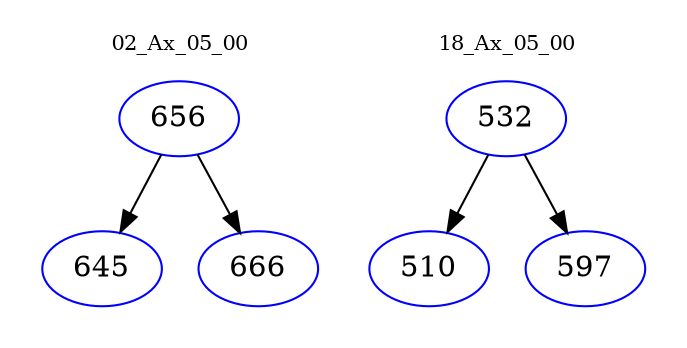 digraph{
subgraph cluster_0 {
color = white
label = "02_Ax_05_00";
fontsize=10;
T0_656 [label="656", color="blue"]
T0_656 -> T0_645 [color="black"]
T0_645 [label="645", color="blue"]
T0_656 -> T0_666 [color="black"]
T0_666 [label="666", color="blue"]
}
subgraph cluster_1 {
color = white
label = "18_Ax_05_00";
fontsize=10;
T1_532 [label="532", color="blue"]
T1_532 -> T1_510 [color="black"]
T1_510 [label="510", color="blue"]
T1_532 -> T1_597 [color="black"]
T1_597 [label="597", color="blue"]
}
}
